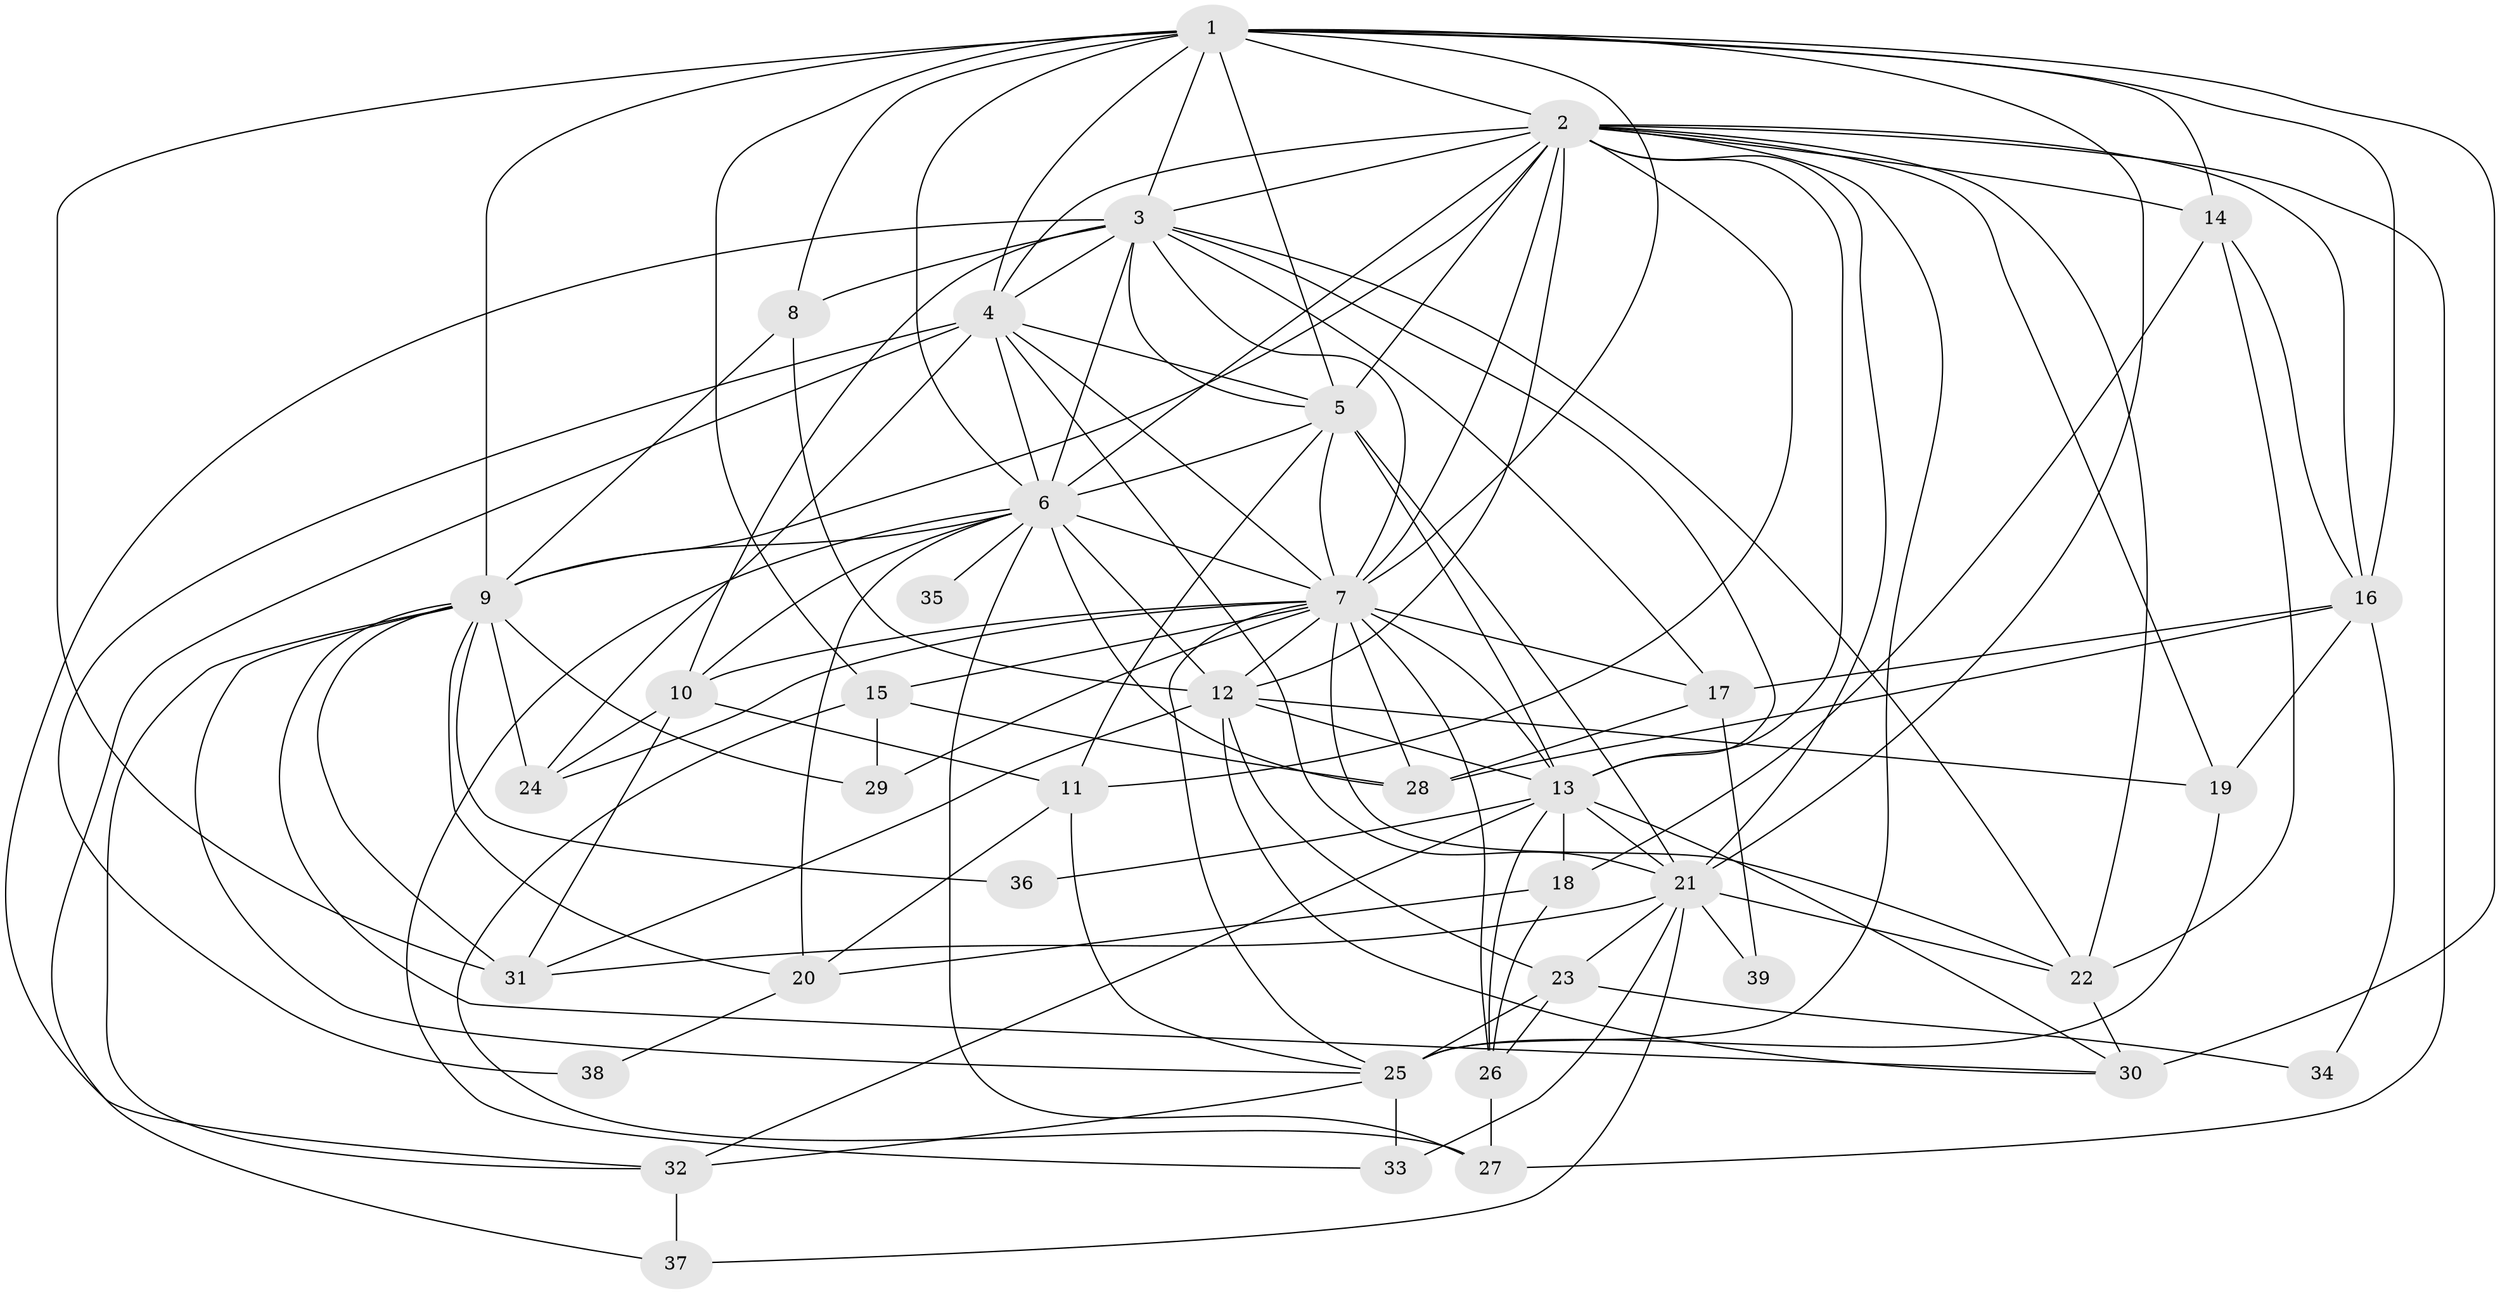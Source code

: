// original degree distribution, {24: 0.016129032258064516, 26: 0.008064516129032258, 20: 0.008064516129032258, 14: 0.008064516129032258, 15: 0.008064516129032258, 19: 0.008064516129032258, 28: 0.008064516129032258, 21: 0.016129032258064516, 3: 0.18548387096774194, 4: 0.12903225806451613, 8: 0.008064516129032258, 2: 0.5080645161290323, 6: 0.024193548387096774, 7: 0.016129032258064516, 5: 0.04032258064516129, 10: 0.008064516129032258}
// Generated by graph-tools (version 1.1) at 2025/49/03/04/25 22:49:51]
// undirected, 39 vertices, 128 edges
graph export_dot {
  node [color=gray90,style=filled];
  1;
  2;
  3;
  4;
  5;
  6;
  7;
  8;
  9;
  10;
  11;
  12;
  13;
  14;
  15;
  16;
  17;
  18;
  19;
  20;
  21;
  22;
  23;
  24;
  25;
  26;
  27;
  28;
  29;
  30;
  31;
  32;
  33;
  34;
  35;
  36;
  37;
  38;
  39;
  1 -- 2 [weight=7.0];
  1 -- 3 [weight=4.0];
  1 -- 4 [weight=3.0];
  1 -- 5 [weight=3.0];
  1 -- 6 [weight=4.0];
  1 -- 7 [weight=6.0];
  1 -- 8 [weight=1.0];
  1 -- 9 [weight=10.0];
  1 -- 14 [weight=2.0];
  1 -- 15 [weight=1.0];
  1 -- 16 [weight=2.0];
  1 -- 21 [weight=1.0];
  1 -- 30 [weight=5.0];
  1 -- 31 [weight=2.0];
  2 -- 3 [weight=3.0];
  2 -- 4 [weight=3.0];
  2 -- 5 [weight=2.0];
  2 -- 6 [weight=3.0];
  2 -- 7 [weight=3.0];
  2 -- 9 [weight=3.0];
  2 -- 11 [weight=1.0];
  2 -- 12 [weight=1.0];
  2 -- 13 [weight=8.0];
  2 -- 14 [weight=1.0];
  2 -- 16 [weight=1.0];
  2 -- 19 [weight=1.0];
  2 -- 21 [weight=1.0];
  2 -- 22 [weight=1.0];
  2 -- 25 [weight=2.0];
  2 -- 27 [weight=2.0];
  3 -- 4 [weight=1.0];
  3 -- 5 [weight=2.0];
  3 -- 6 [weight=1.0];
  3 -- 7 [weight=1.0];
  3 -- 8 [weight=3.0];
  3 -- 10 [weight=1.0];
  3 -- 13 [weight=1.0];
  3 -- 17 [weight=1.0];
  3 -- 22 [weight=1.0];
  3 -- 32 [weight=1.0];
  4 -- 5 [weight=1.0];
  4 -- 6 [weight=1.0];
  4 -- 7 [weight=1.0];
  4 -- 21 [weight=1.0];
  4 -- 24 [weight=1.0];
  4 -- 37 [weight=1.0];
  4 -- 38 [weight=1.0];
  5 -- 6 [weight=2.0];
  5 -- 7 [weight=1.0];
  5 -- 11 [weight=2.0];
  5 -- 13 [weight=1.0];
  5 -- 21 [weight=5.0];
  6 -- 7 [weight=6.0];
  6 -- 9 [weight=1.0];
  6 -- 10 [weight=1.0];
  6 -- 12 [weight=1.0];
  6 -- 20 [weight=2.0];
  6 -- 27 [weight=1.0];
  6 -- 28 [weight=1.0];
  6 -- 33 [weight=1.0];
  6 -- 35 [weight=1.0];
  7 -- 10 [weight=1.0];
  7 -- 12 [weight=1.0];
  7 -- 13 [weight=1.0];
  7 -- 15 [weight=1.0];
  7 -- 17 [weight=1.0];
  7 -- 22 [weight=1.0];
  7 -- 24 [weight=1.0];
  7 -- 25 [weight=1.0];
  7 -- 26 [weight=1.0];
  7 -- 28 [weight=1.0];
  7 -- 29 [weight=2.0];
  8 -- 9 [weight=1.0];
  8 -- 12 [weight=1.0];
  9 -- 20 [weight=1.0];
  9 -- 24 [weight=1.0];
  9 -- 25 [weight=1.0];
  9 -- 29 [weight=1.0];
  9 -- 30 [weight=2.0];
  9 -- 31 [weight=1.0];
  9 -- 32 [weight=1.0];
  9 -- 36 [weight=1.0];
  10 -- 11 [weight=1.0];
  10 -- 24 [weight=1.0];
  10 -- 31 [weight=1.0];
  11 -- 20 [weight=1.0];
  11 -- 25 [weight=1.0];
  12 -- 13 [weight=1.0];
  12 -- 19 [weight=1.0];
  12 -- 23 [weight=1.0];
  12 -- 30 [weight=1.0];
  12 -- 31 [weight=1.0];
  13 -- 18 [weight=3.0];
  13 -- 21 [weight=1.0];
  13 -- 26 [weight=1.0];
  13 -- 30 [weight=1.0];
  13 -- 32 [weight=1.0];
  13 -- 36 [weight=1.0];
  14 -- 16 [weight=1.0];
  14 -- 18 [weight=1.0];
  14 -- 22 [weight=1.0];
  15 -- 27 [weight=1.0];
  15 -- 28 [weight=1.0];
  15 -- 29 [weight=1.0];
  16 -- 17 [weight=1.0];
  16 -- 19 [weight=1.0];
  16 -- 28 [weight=2.0];
  16 -- 34 [weight=1.0];
  17 -- 28 [weight=1.0];
  17 -- 39 [weight=1.0];
  18 -- 20 [weight=1.0];
  18 -- 26 [weight=1.0];
  19 -- 25 [weight=1.0];
  20 -- 38 [weight=1.0];
  21 -- 22 [weight=1.0];
  21 -- 23 [weight=1.0];
  21 -- 31 [weight=1.0];
  21 -- 33 [weight=2.0];
  21 -- 37 [weight=1.0];
  21 -- 39 [weight=1.0];
  22 -- 30 [weight=1.0];
  23 -- 25 [weight=1.0];
  23 -- 26 [weight=1.0];
  23 -- 34 [weight=1.0];
  25 -- 32 [weight=1.0];
  25 -- 33 [weight=1.0];
  26 -- 27 [weight=2.0];
  32 -- 37 [weight=1.0];
}
